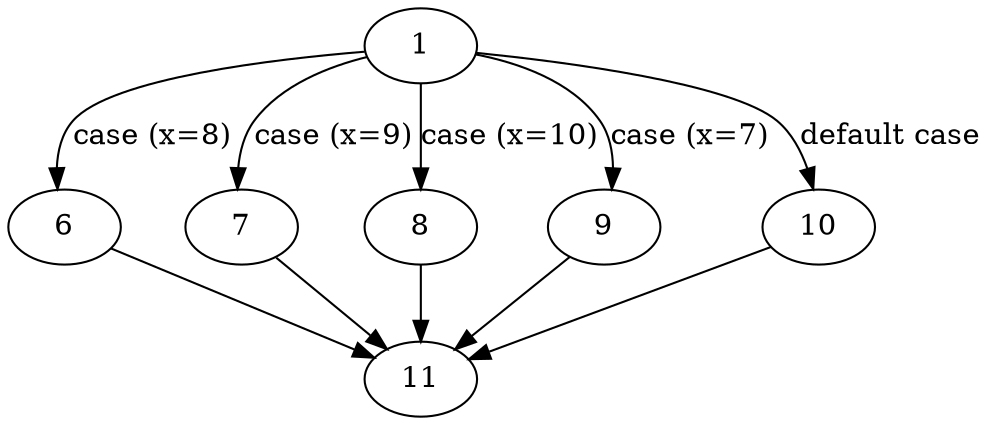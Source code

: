 strict digraph "actionName" {
	// Node definitions.
	1 [entry=true];
	6;
	7;
	8;
	9;
	10;
	11;

	// Edge definitions.
	1 -> 6 [
		cond="case (x=8)"
		label="case (x=8)"
	];
	1 -> 7 [
		cond="case (x=9)"
		label="case (x=9)"
	];
	1 -> 8 [
		cond="case (x=10)"
		label="case (x=10)"
	];
	1 -> 9 [
		cond="case (x=7)"
		label="case (x=7)"
	];
	1 -> 10 [
		cond="default case"
		label="default case"
	];
	6 -> 11;
	7 -> 11;
	8 -> 11;
	9 -> 11;
	10 -> 11;
}